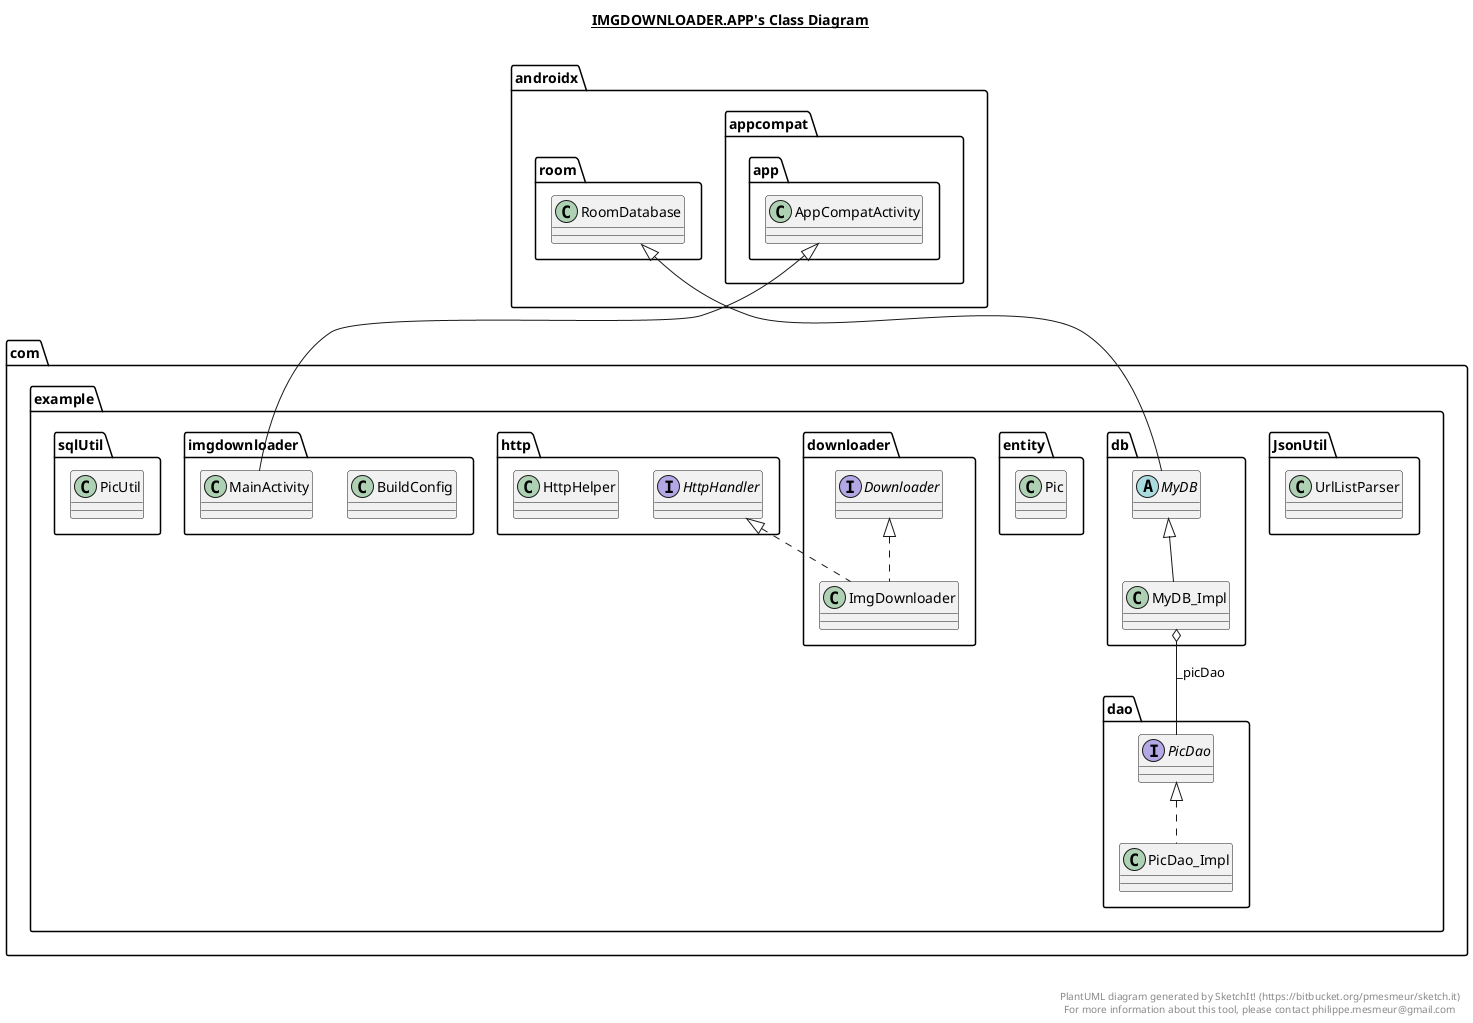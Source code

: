 @startuml

title __IMGDOWNLOADER.APP's Class Diagram__\n

  namespace com.example.JsonUtil {
    class com.example.JsonUtil.UrlListParser {
    }
  }
  

  namespace com.example.dao {
    interface com.example.dao.PicDao {
    }
  }
  

  namespace com.example.dao {
    class com.example.dao.PicDao_Impl {
    }
  }
  

  namespace com.example.db {
    abstract class com.example.db.MyDB {
    }
  }
  

  namespace com.example.db {
    class com.example.db.MyDB_Impl {
    }
  }
  

  namespace com.example.downloader {
    interface com.example.downloader.Downloader {
    }
  }
  

  namespace com.example.downloader {
    class com.example.downloader.ImgDownloader {
    }
  }
  

  namespace com.example.entity {
    class com.example.entity.Pic {
    }
  }
  

  namespace com.example.http {
    interface com.example.http.HttpHandler {
    }
  }
  

  namespace com.example.http {
    class com.example.http.HttpHelper {
    }
  }
  

  namespace com.example.imgdownloader {
    class com.example.imgdownloader.BuildConfig {
    }
  }
  

  namespace com.example.imgdownloader {
    class com.example.imgdownloader.MainActivity {
    }
  }
  

  namespace com.example.sqlUtil {
    class com.example.sqlUtil.PicUtil {
    }
  }
  

  com.example.dao.PicDao_Impl .up.|> com.example.dao.PicDao
  com.example.db.MyDB -up-|> androidx.room.RoomDatabase
  com.example.db.MyDB_Impl -up-|> com.example.db.MyDB
  com.example.db.MyDB_Impl o-- com.example.dao.PicDao : _picDao
  com.example.downloader.ImgDownloader .up.|> com.example.downloader.Downloader
  com.example.downloader.ImgDownloader .up.|> com.example.http.HttpHandler
  com.example.imgdownloader.MainActivity -up-|> androidx.appcompat.app.AppCompatActivity


right footer


PlantUML diagram generated by SketchIt! (https://bitbucket.org/pmesmeur/sketch.it)
For more information about this tool, please contact philippe.mesmeur@gmail.com
endfooter

@enduml
